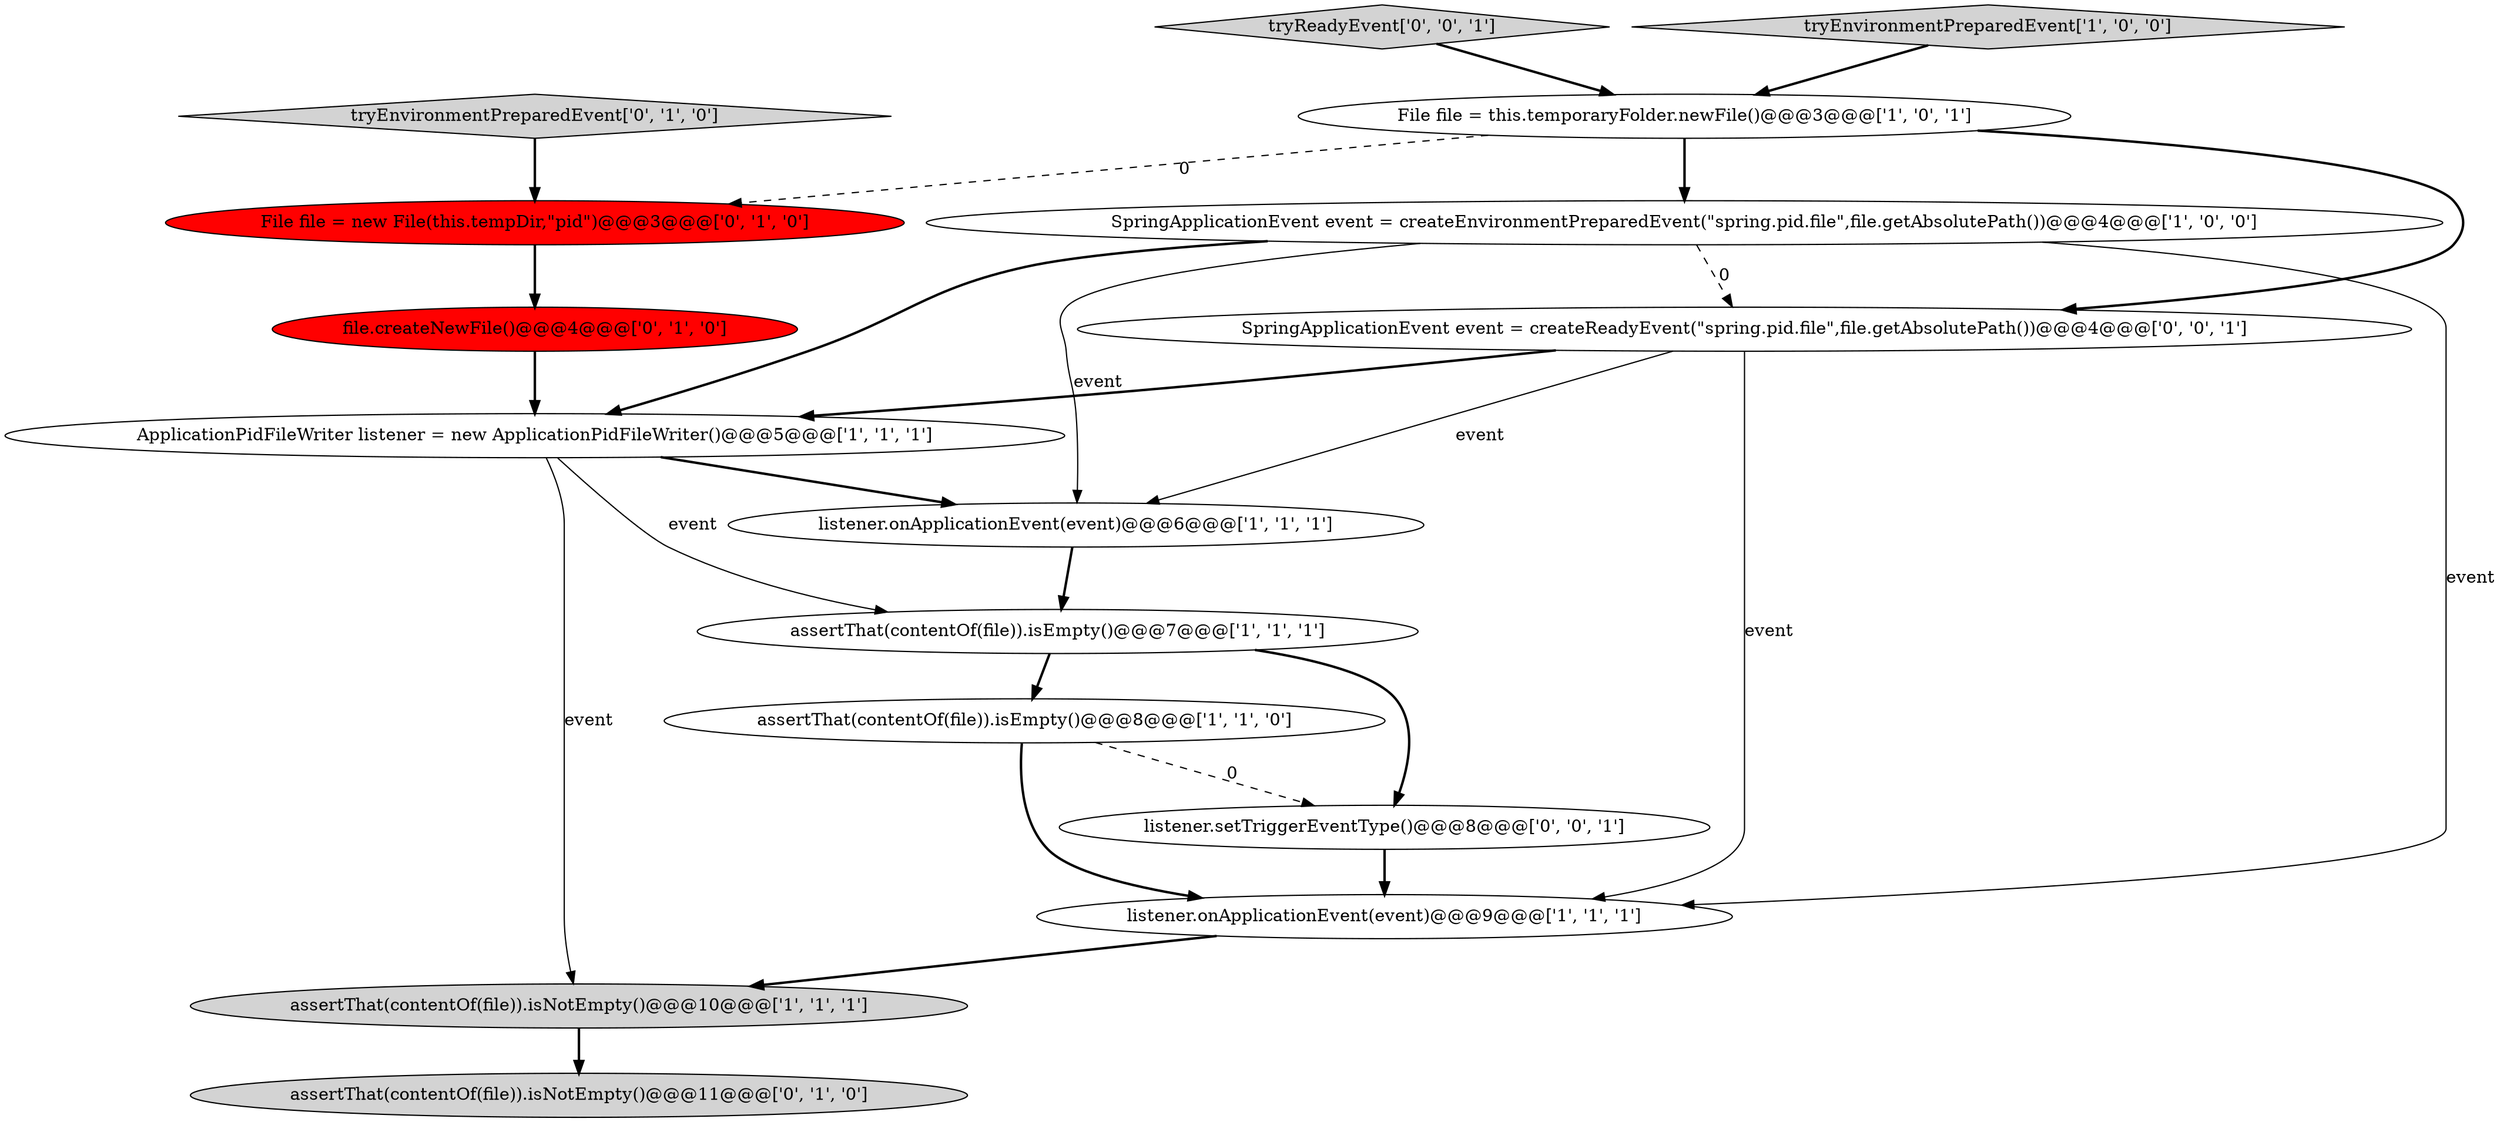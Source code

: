 digraph {
2 [style = filled, label = "ApplicationPidFileWriter listener = new ApplicationPidFileWriter()@@@5@@@['1', '1', '1']", fillcolor = white, shape = ellipse image = "AAA0AAABBB1BBB"];
10 [style = filled, label = "File file = new File(this.tempDir,\"pid\")@@@3@@@['0', '1', '0']", fillcolor = red, shape = ellipse image = "AAA1AAABBB2BBB"];
15 [style = filled, label = "listener.setTriggerEventType()@@@8@@@['0', '0', '1']", fillcolor = white, shape = ellipse image = "AAA0AAABBB3BBB"];
14 [style = filled, label = "tryReadyEvent['0', '0', '1']", fillcolor = lightgray, shape = diamond image = "AAA0AAABBB3BBB"];
4 [style = filled, label = "assertThat(contentOf(file)).isEmpty()@@@8@@@['1', '1', '0']", fillcolor = white, shape = ellipse image = "AAA0AAABBB1BBB"];
12 [style = filled, label = "assertThat(contentOf(file)).isNotEmpty()@@@11@@@['0', '1', '0']", fillcolor = lightgray, shape = ellipse image = "AAA0AAABBB2BBB"];
8 [style = filled, label = "assertThat(contentOf(file)).isNotEmpty()@@@10@@@['1', '1', '1']", fillcolor = lightgray, shape = ellipse image = "AAA0AAABBB1BBB"];
7 [style = filled, label = "listener.onApplicationEvent(event)@@@9@@@['1', '1', '1']", fillcolor = white, shape = ellipse image = "AAA0AAABBB1BBB"];
9 [style = filled, label = "tryEnvironmentPreparedEvent['0', '1', '0']", fillcolor = lightgray, shape = diamond image = "AAA0AAABBB2BBB"];
5 [style = filled, label = "listener.onApplicationEvent(event)@@@6@@@['1', '1', '1']", fillcolor = white, shape = ellipse image = "AAA0AAABBB1BBB"];
1 [style = filled, label = "SpringApplicationEvent event = createEnvironmentPreparedEvent(\"spring.pid.file\",file.getAbsolutePath())@@@4@@@['1', '0', '0']", fillcolor = white, shape = ellipse image = "AAA0AAABBB1BBB"];
3 [style = filled, label = "File file = this.temporaryFolder.newFile()@@@3@@@['1', '0', '1']", fillcolor = white, shape = ellipse image = "AAA0AAABBB1BBB"];
11 [style = filled, label = "file.createNewFile()@@@4@@@['0', '1', '0']", fillcolor = red, shape = ellipse image = "AAA1AAABBB2BBB"];
6 [style = filled, label = "assertThat(contentOf(file)).isEmpty()@@@7@@@['1', '1', '1']", fillcolor = white, shape = ellipse image = "AAA0AAABBB1BBB"];
0 [style = filled, label = "tryEnvironmentPreparedEvent['1', '0', '0']", fillcolor = lightgray, shape = diamond image = "AAA0AAABBB1BBB"];
13 [style = filled, label = "SpringApplicationEvent event = createReadyEvent(\"spring.pid.file\",file.getAbsolutePath())@@@4@@@['0', '0', '1']", fillcolor = white, shape = ellipse image = "AAA0AAABBB3BBB"];
0->3 [style = bold, label=""];
14->3 [style = bold, label=""];
15->7 [style = bold, label=""];
3->1 [style = bold, label=""];
9->10 [style = bold, label=""];
7->8 [style = bold, label=""];
11->2 [style = bold, label=""];
4->7 [style = bold, label=""];
6->15 [style = bold, label=""];
2->6 [style = solid, label="event"];
13->5 [style = solid, label="event"];
1->13 [style = dashed, label="0"];
6->4 [style = bold, label=""];
5->6 [style = bold, label=""];
1->5 [style = solid, label="event"];
4->15 [style = dashed, label="0"];
3->13 [style = bold, label=""];
1->7 [style = solid, label="event"];
1->2 [style = bold, label=""];
3->10 [style = dashed, label="0"];
2->8 [style = solid, label="event"];
13->7 [style = solid, label="event"];
8->12 [style = bold, label=""];
2->5 [style = bold, label=""];
13->2 [style = bold, label=""];
10->11 [style = bold, label=""];
}
